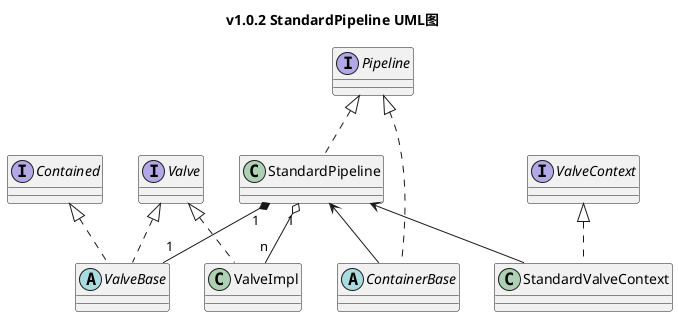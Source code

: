 @startuml
title v1.0.2 StandardPipeline UML图

interface Contained
interface Pipeline
interface Valve
interface ValveContext
abstract class ValveBase
abstract class ContainerBase
class StandardPipeline
class StandardValveContext
class ValveImpl

Contained <|.. ValveBase
Valve <|.. ValveBase
Valve <|.. ValveImpl
ValveContext <|.. StandardValveContext
Pipeline <|.. StandardPipeline
Pipeline <|.. ContainerBase
StandardPipeline <-- ContainerBase
StandardPipeline <-- StandardValveContext
StandardPipeline "1" *-- "1" ValveBase
StandardPipeline "1" o-- "n" ValveImpl

@enduml